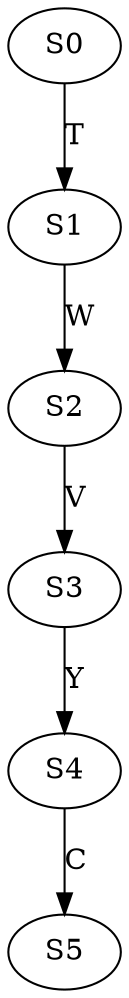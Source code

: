 strict digraph  {
	S0 -> S1 [ label = T ];
	S1 -> S2 [ label = W ];
	S2 -> S3 [ label = V ];
	S3 -> S4 [ label = Y ];
	S4 -> S5 [ label = C ];
}
